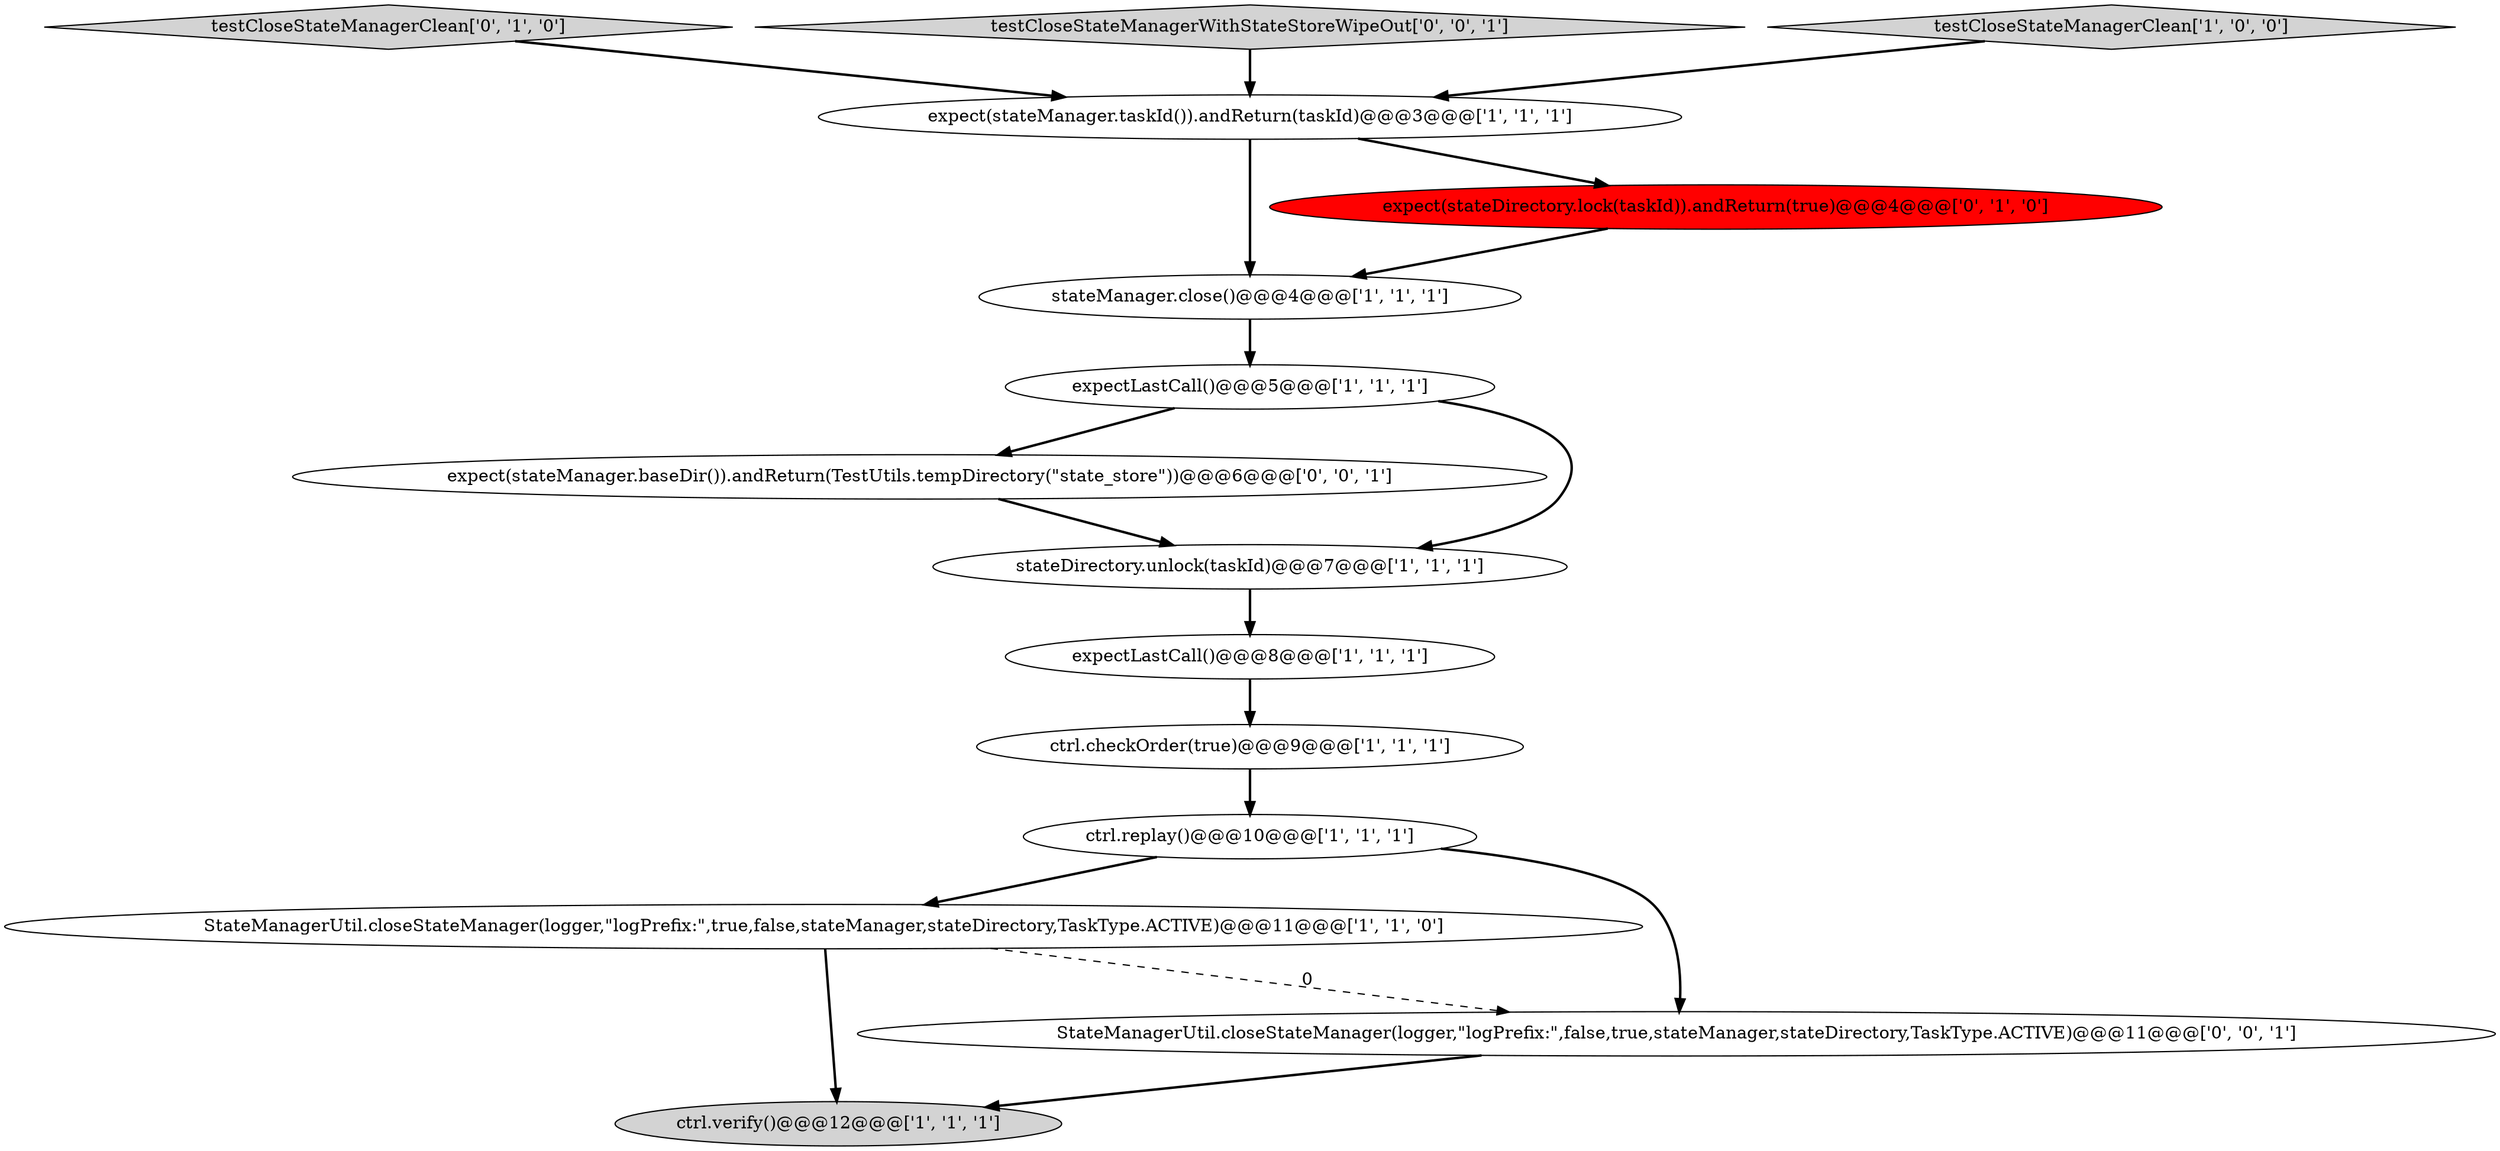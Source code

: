 digraph {
10 [style = filled, label = "testCloseStateManagerClean['0', '1', '0']", fillcolor = lightgray, shape = diamond image = "AAA0AAABBB2BBB"];
3 [style = filled, label = "stateManager.close()@@@4@@@['1', '1', '1']", fillcolor = white, shape = ellipse image = "AAA0AAABBB1BBB"];
5 [style = filled, label = "ctrl.replay()@@@10@@@['1', '1', '1']", fillcolor = white, shape = ellipse image = "AAA0AAABBB1BBB"];
12 [style = filled, label = "expect(stateManager.baseDir()).andReturn(TestUtils.tempDirectory(\"state_store\"))@@@6@@@['0', '0', '1']", fillcolor = white, shape = ellipse image = "AAA0AAABBB3BBB"];
9 [style = filled, label = "StateManagerUtil.closeStateManager(logger,\"logPrefix:\",true,false,stateManager,stateDirectory,TaskType.ACTIVE)@@@11@@@['1', '1', '0']", fillcolor = white, shape = ellipse image = "AAA0AAABBB1BBB"];
11 [style = filled, label = "expect(stateDirectory.lock(taskId)).andReturn(true)@@@4@@@['0', '1', '0']", fillcolor = red, shape = ellipse image = "AAA1AAABBB2BBB"];
13 [style = filled, label = "testCloseStateManagerWithStateStoreWipeOut['0', '0', '1']", fillcolor = lightgray, shape = diamond image = "AAA0AAABBB3BBB"];
7 [style = filled, label = "ctrl.verify()@@@12@@@['1', '1', '1']", fillcolor = lightgray, shape = ellipse image = "AAA0AAABBB1BBB"];
1 [style = filled, label = "expectLastCall()@@@8@@@['1', '1', '1']", fillcolor = white, shape = ellipse image = "AAA0AAABBB1BBB"];
0 [style = filled, label = "testCloseStateManagerClean['1', '0', '0']", fillcolor = lightgray, shape = diamond image = "AAA0AAABBB1BBB"];
6 [style = filled, label = "ctrl.checkOrder(true)@@@9@@@['1', '1', '1']", fillcolor = white, shape = ellipse image = "AAA0AAABBB1BBB"];
4 [style = filled, label = "expectLastCall()@@@5@@@['1', '1', '1']", fillcolor = white, shape = ellipse image = "AAA0AAABBB1BBB"];
2 [style = filled, label = "stateDirectory.unlock(taskId)@@@7@@@['1', '1', '1']", fillcolor = white, shape = ellipse image = "AAA0AAABBB1BBB"];
8 [style = filled, label = "expect(stateManager.taskId()).andReturn(taskId)@@@3@@@['1', '1', '1']", fillcolor = white, shape = ellipse image = "AAA0AAABBB1BBB"];
14 [style = filled, label = "StateManagerUtil.closeStateManager(logger,\"logPrefix:\",false,true,stateManager,stateDirectory,TaskType.ACTIVE)@@@11@@@['0', '0', '1']", fillcolor = white, shape = ellipse image = "AAA0AAABBB3BBB"];
4->12 [style = bold, label=""];
6->5 [style = bold, label=""];
12->2 [style = bold, label=""];
1->6 [style = bold, label=""];
4->2 [style = bold, label=""];
9->14 [style = dashed, label="0"];
5->14 [style = bold, label=""];
10->8 [style = bold, label=""];
5->9 [style = bold, label=""];
9->7 [style = bold, label=""];
11->3 [style = bold, label=""];
8->11 [style = bold, label=""];
13->8 [style = bold, label=""];
3->4 [style = bold, label=""];
2->1 [style = bold, label=""];
0->8 [style = bold, label=""];
8->3 [style = bold, label=""];
14->7 [style = bold, label=""];
}
